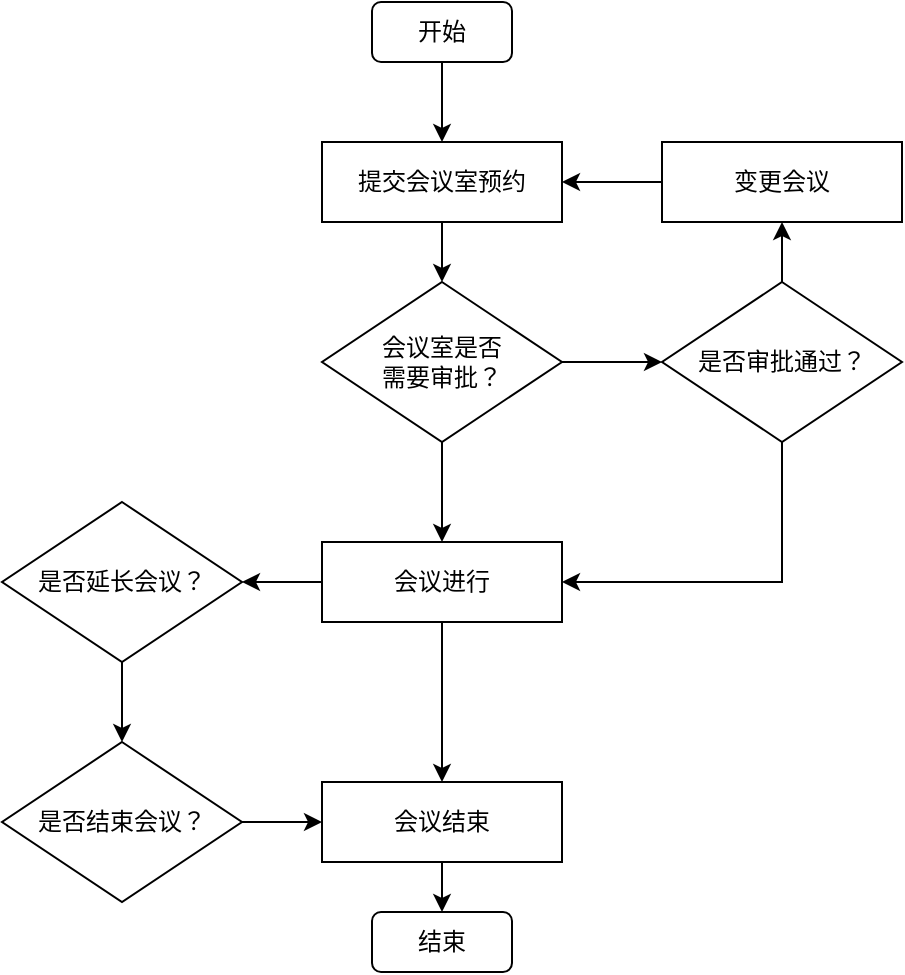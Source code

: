 <mxfile version="15.5.4" type="github">
  <diagram id="gN2CgmF_Tn5y9q0DE9BQ" name="Page-1">
    <mxGraphModel dx="1341" dy="744" grid="1" gridSize="10" guides="1" tooltips="1" connect="1" arrows="1" fold="1" page="1" pageScale="1" pageWidth="827" pageHeight="1169" math="0" shadow="0">
      <root>
        <mxCell id="0" />
        <mxCell id="1" parent="0" />
        <mxCell id="fREWHRoIH6fhRUN0-L7m-8" style="edgeStyle=orthogonalEdgeStyle;rounded=0;orthogonalLoop=1;jettySize=auto;html=1;entryX=0.5;entryY=0;entryDx=0;entryDy=0;" edge="1" parent="1" source="fREWHRoIH6fhRUN0-L7m-1" target="fREWHRoIH6fhRUN0-L7m-2">
          <mxGeometry relative="1" as="geometry" />
        </mxCell>
        <mxCell id="fREWHRoIH6fhRUN0-L7m-1" value="开始" style="rounded=1;whiteSpace=wrap;html=1;" vertex="1" parent="1">
          <mxGeometry x="225" y="130" width="70" height="30" as="geometry" />
        </mxCell>
        <mxCell id="fREWHRoIH6fhRUN0-L7m-10" value="" style="edgeStyle=orthogonalEdgeStyle;rounded=0;orthogonalLoop=1;jettySize=auto;html=1;" edge="1" parent="1" source="fREWHRoIH6fhRUN0-L7m-2" target="fREWHRoIH6fhRUN0-L7m-9">
          <mxGeometry relative="1" as="geometry" />
        </mxCell>
        <mxCell id="fREWHRoIH6fhRUN0-L7m-2" value="提交会议室预约" style="rounded=0;whiteSpace=wrap;html=1;" vertex="1" parent="1">
          <mxGeometry x="200" y="200" width="120" height="40" as="geometry" />
        </mxCell>
        <mxCell id="fREWHRoIH6fhRUN0-L7m-14" style="edgeStyle=orthogonalEdgeStyle;rounded=0;orthogonalLoop=1;jettySize=auto;html=1;exitX=0.5;exitY=1;exitDx=0;exitDy=0;entryX=0.5;entryY=0;entryDx=0;entryDy=0;" edge="1" parent="1" source="fREWHRoIH6fhRUN0-L7m-9" target="fREWHRoIH6fhRUN0-L7m-13">
          <mxGeometry relative="1" as="geometry" />
        </mxCell>
        <mxCell id="fREWHRoIH6fhRUN0-L7m-15" style="edgeStyle=orthogonalEdgeStyle;rounded=0;orthogonalLoop=1;jettySize=auto;html=1;exitX=1;exitY=0.5;exitDx=0;exitDy=0;" edge="1" parent="1" source="fREWHRoIH6fhRUN0-L7m-9" target="fREWHRoIH6fhRUN0-L7m-11">
          <mxGeometry relative="1" as="geometry" />
        </mxCell>
        <mxCell id="fREWHRoIH6fhRUN0-L7m-9" value="会议室是否&lt;br&gt;需要审批？" style="rhombus;whiteSpace=wrap;html=1;" vertex="1" parent="1">
          <mxGeometry x="200" y="270" width="120" height="80" as="geometry" />
        </mxCell>
        <mxCell id="fREWHRoIH6fhRUN0-L7m-16" style="edgeStyle=orthogonalEdgeStyle;rounded=0;orthogonalLoop=1;jettySize=auto;html=1;exitX=0.5;exitY=1;exitDx=0;exitDy=0;entryX=1;entryY=0.5;entryDx=0;entryDy=0;" edge="1" parent="1" source="fREWHRoIH6fhRUN0-L7m-11" target="fREWHRoIH6fhRUN0-L7m-13">
          <mxGeometry relative="1" as="geometry" />
        </mxCell>
        <mxCell id="fREWHRoIH6fhRUN0-L7m-18" style="edgeStyle=orthogonalEdgeStyle;rounded=0;orthogonalLoop=1;jettySize=auto;html=1;entryX=0.5;entryY=1;entryDx=0;entryDy=0;" edge="1" parent="1" source="fREWHRoIH6fhRUN0-L7m-11" target="fREWHRoIH6fhRUN0-L7m-17">
          <mxGeometry relative="1" as="geometry" />
        </mxCell>
        <mxCell id="fREWHRoIH6fhRUN0-L7m-11" value="是否审批通过？" style="rhombus;whiteSpace=wrap;html=1;" vertex="1" parent="1">
          <mxGeometry x="370" y="270" width="120" height="80" as="geometry" />
        </mxCell>
        <mxCell id="fREWHRoIH6fhRUN0-L7m-24" value="" style="edgeStyle=orthogonalEdgeStyle;rounded=0;orthogonalLoop=1;jettySize=auto;html=1;" edge="1" parent="1" source="fREWHRoIH6fhRUN0-L7m-13" target="fREWHRoIH6fhRUN0-L7m-22">
          <mxGeometry relative="1" as="geometry" />
        </mxCell>
        <mxCell id="fREWHRoIH6fhRUN0-L7m-27" value="" style="edgeStyle=orthogonalEdgeStyle;rounded=0;orthogonalLoop=1;jettySize=auto;html=1;" edge="1" parent="1" source="fREWHRoIH6fhRUN0-L7m-13" target="fREWHRoIH6fhRUN0-L7m-20">
          <mxGeometry relative="1" as="geometry" />
        </mxCell>
        <mxCell id="fREWHRoIH6fhRUN0-L7m-13" value="会议进行" style="rounded=0;whiteSpace=wrap;html=1;" vertex="1" parent="1">
          <mxGeometry x="200" y="400" width="120" height="40" as="geometry" />
        </mxCell>
        <mxCell id="fREWHRoIH6fhRUN0-L7m-19" style="edgeStyle=orthogonalEdgeStyle;rounded=0;orthogonalLoop=1;jettySize=auto;html=1;entryX=1;entryY=0.5;entryDx=0;entryDy=0;" edge="1" parent="1" source="fREWHRoIH6fhRUN0-L7m-17" target="fREWHRoIH6fhRUN0-L7m-2">
          <mxGeometry relative="1" as="geometry" />
        </mxCell>
        <mxCell id="fREWHRoIH6fhRUN0-L7m-17" value="变更会议" style="rounded=0;whiteSpace=wrap;html=1;" vertex="1" parent="1">
          <mxGeometry x="370" y="200" width="120" height="40" as="geometry" />
        </mxCell>
        <mxCell id="fREWHRoIH6fhRUN0-L7m-28" value="" style="edgeStyle=orthogonalEdgeStyle;rounded=0;orthogonalLoop=1;jettySize=auto;html=1;" edge="1" parent="1" source="fREWHRoIH6fhRUN0-L7m-20" target="fREWHRoIH6fhRUN0-L7m-21">
          <mxGeometry relative="1" as="geometry" />
        </mxCell>
        <mxCell id="fREWHRoIH6fhRUN0-L7m-20" value="会议结束" style="rounded=0;whiteSpace=wrap;html=1;" vertex="1" parent="1">
          <mxGeometry x="200" y="520" width="120" height="40" as="geometry" />
        </mxCell>
        <mxCell id="fREWHRoIH6fhRUN0-L7m-21" value="结束" style="rounded=1;whiteSpace=wrap;html=1;" vertex="1" parent="1">
          <mxGeometry x="225" y="585" width="70" height="30" as="geometry" />
        </mxCell>
        <mxCell id="fREWHRoIH6fhRUN0-L7m-25" value="" style="edgeStyle=orthogonalEdgeStyle;rounded=0;orthogonalLoop=1;jettySize=auto;html=1;" edge="1" parent="1" source="fREWHRoIH6fhRUN0-L7m-22" target="fREWHRoIH6fhRUN0-L7m-23">
          <mxGeometry relative="1" as="geometry" />
        </mxCell>
        <mxCell id="fREWHRoIH6fhRUN0-L7m-22" value="是否延长会议？" style="rhombus;whiteSpace=wrap;html=1;" vertex="1" parent="1">
          <mxGeometry x="40" y="380" width="120" height="80" as="geometry" />
        </mxCell>
        <mxCell id="fREWHRoIH6fhRUN0-L7m-26" value="" style="edgeStyle=orthogonalEdgeStyle;rounded=0;orthogonalLoop=1;jettySize=auto;html=1;" edge="1" parent="1" source="fREWHRoIH6fhRUN0-L7m-23" target="fREWHRoIH6fhRUN0-L7m-20">
          <mxGeometry relative="1" as="geometry" />
        </mxCell>
        <mxCell id="fREWHRoIH6fhRUN0-L7m-23" value="是否结束会议？" style="rhombus;whiteSpace=wrap;html=1;" vertex="1" parent="1">
          <mxGeometry x="40" y="500" width="120" height="80" as="geometry" />
        </mxCell>
      </root>
    </mxGraphModel>
  </diagram>
</mxfile>
